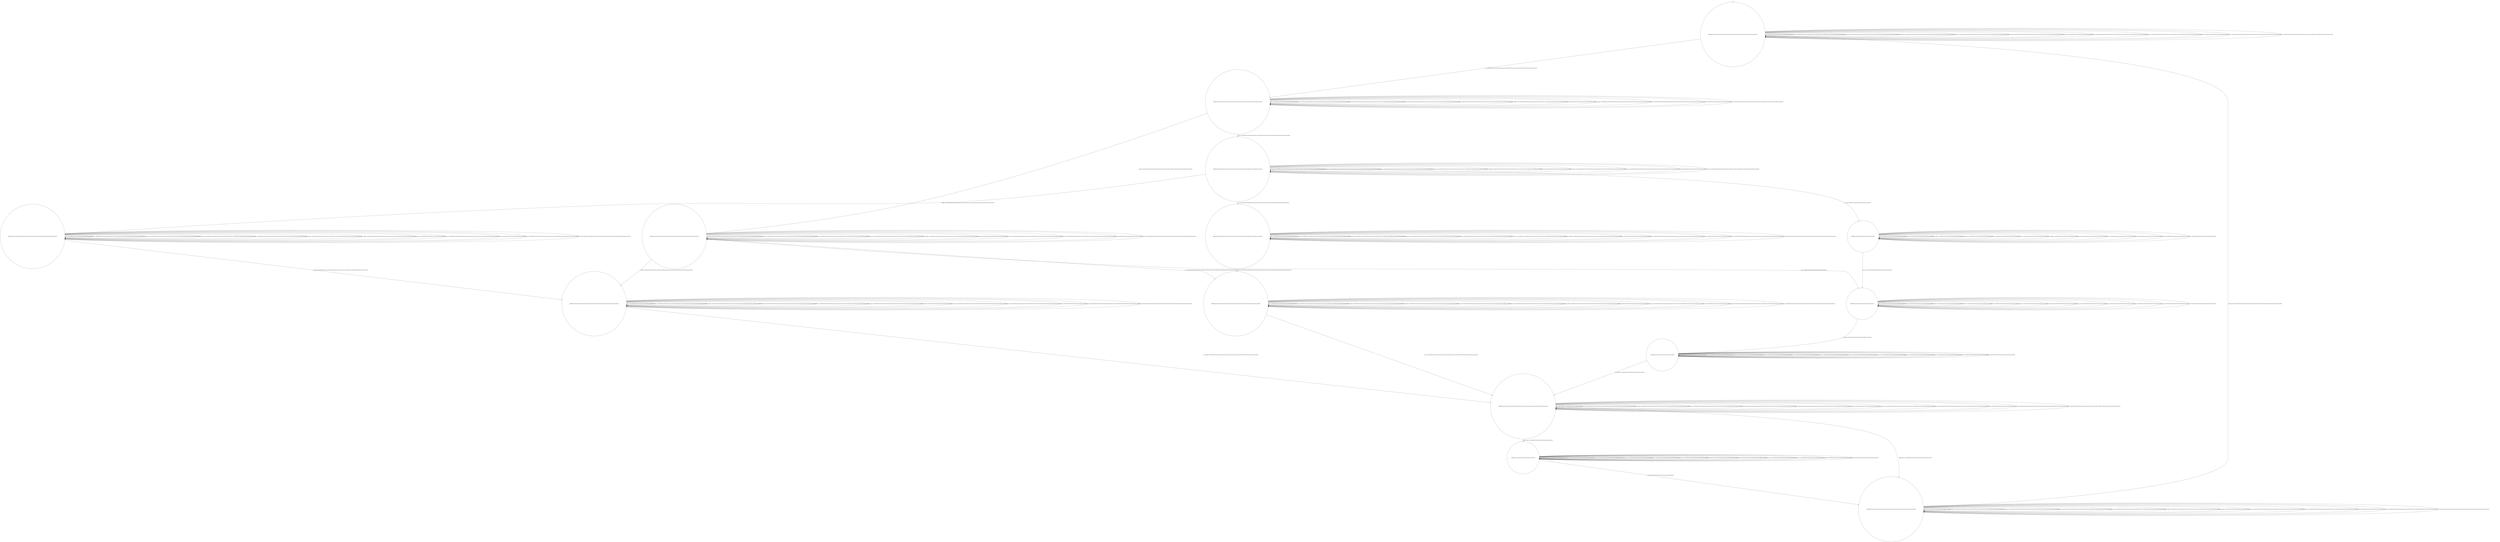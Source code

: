 digraph g {
	edge [lblstyle="above, sloped"];
	s0 [shape="circle" label="0@[((EUR and COF and TEA and CAP and TON and not DOL) or (EUR and COF and TEA and not DOL and not TON and not CAP))]"];
	s1 [shape="circle" label="1@[((EUR and COF and TEA and not DOL and not TON and not CAP) or (EUR and COF and TEA and CAP and TON and not DOL))]"];
	s2 [shape="circle" label="2@[((EUR and COF and TEA and not DOL and not TON and not CAP) or (EUR and COF and TEA and CAP and TON and not DOL))]"];
	s3 [shape="circle" label="3@[((EUR and COF and TEA and not DOL and not TON and not CAP) or (EUR and COF and TEA and CAP and TON and not DOL))]"];
	s4 [shape="circle" label="4@[((EUR and COF and TEA and CAP and TON and not DOL))]"];
	s5 [shape="circle" label="5@[((EUR and COF and TEA and not DOL and not TON and not CAP) or (EUR and COF and TEA and CAP and TON and not DOL))]"];
	s6 [shape="circle" label="6@[((EUR and COF and TEA and not DOL and not TON and not CAP) or (EUR and COF and TEA and CAP and TON and not DOL))]"];
	s7 [shape="circle" label="7@[((EUR and COF and TEA and CAP and TON and not DOL))]"];
	s8 [shape="circle" label="8@[((EUR and COF and TEA and not DOL and not TON and not CAP) or (EUR and COF and TEA and CAP and TON and not DOL))]"];
	s9 [shape="circle" label="9@[((EUR and COF and TEA and not DOL and not TON and not CAP) or (EUR and COF and TEA and CAP and TON and not DOL))]"];
	s10 [shape="circle" label="10@[((EUR and COF and TEA and not DOL and not TON and not CAP) or (EUR and COF and TEA and CAP and TON and not DOL))]"];
	s11 [shape="circle" label="11@[((EUR and COF and TEA and CAP and TON and not DOL))]"];
	s12 [shape="circle" label="12@[((EUR and COF and TEA and CAP and TON and not DOL))]"];
	s13 [shape="circle" label="13@[((EUR and COF and TEA and not DOL and not TON and not CAP) or (EUR and COF and TEA and CAP and TON and not DOL))]"];
	s0 -> s0 [label="cap / nok() [((EUR and COF and TEA and CAP and TON and not DOL))]"];
	s0 -> s0 [label="coffee / nok() [((EUR and COF and TEA and not DOL and not TON and not CAP) or (EUR and COF and TEA and CAP and TON and not DOL))]"];
	s0 -> s0 [label="cup_taken / nok() [((EUR and COF and TEA and not DOL and not TON and not CAP) or (EUR and COF and TEA and CAP and TON and not DOL))]"];
	s0 -> s0 [label="display_done / nok() [((EUR and COF and TEA and not DOL and not TON and not CAP) or (EUR and COF and TEA and CAP and TON and not DOL))]"];
	s0 -> s1 [label="euro / ok() [((EUR and COF and TEA and not DOL and not TON and not CAP) or (EUR and COF and TEA and CAP and TON and not DOL))]"];
	s0 -> s0 [label="no_sugar / nok() [((EUR and COF and TEA and not DOL and not TON and not CAP) or (EUR and COF and TEA and CAP and TON and not DOL))]"];
	s0 -> s0 [label="pour_coffee / nok() [((EUR and COF and TEA and not DOL and not TON and not CAP) or (EUR and COF and TEA and CAP and TON and not DOL))]"];
	s0 -> s0 [label="pour_milk / nok() [((EUR and COF and TEA and CAP and TON and not DOL))]"];
	s0 -> s0 [label="pour_sugar / nok() [((EUR and COF and TEA and not DOL and not TON and not CAP) or (EUR and COF and TEA and CAP and TON and not DOL))]"];
	s0 -> s0 [label="pour_tea / nok() [((EUR and COF and TEA and not DOL and not TON and not CAP) or (EUR and COF and TEA and CAP and TON and not DOL))]"];
	s0 -> s0 [label="ring / nok() [((EUR and COF and TEA and CAP and TON and not DOL))]"];
	s0 -> s0 [label="sugar / nok() [((EUR and COF and TEA and not DOL and not TON and not CAP) or (EUR and COF and TEA and CAP and TON and not DOL))]"];
	s0 -> s0 [label="tea / nok() [((EUR and COF and TEA and not DOL and not TON and not CAP) or (EUR and COF and TEA and CAP and TON and not DOL))]"];
	s1 -> s1 [label="cap / nok() [((EUR and COF and TEA and CAP and TON and not DOL))]"];
	s1 -> s1 [label="coffee / nok() [((EUR and COF and TEA and not DOL and not TON and not CAP) or (EUR and COF and TEA and CAP and TON and not DOL))]"];
	s1 -> s1 [label="cup_taken / nok() [((EUR and COF and TEA and not DOL and not TON and not CAP) or (EUR and COF and TEA and CAP and TON and not DOL))]"];
	s1 -> s1 [label="display_done / nok() [((EUR and COF and TEA and not DOL and not TON and not CAP) or (EUR and COF and TEA and CAP and TON and not DOL))]"];
	s1 -> s1 [label="euro / nok() [((EUR and COF and TEA and not DOL and not TON and not CAP) or (EUR and COF and TEA and CAP and TON and not DOL))]"];
	s1 -> s2 [label="no_sugar / ok() [((EUR and COF and TEA and not DOL and not TON and not CAP) or (EUR and COF and TEA and CAP and TON and not DOL))]"];
	s1 -> s1 [label="pour_coffee / nok() [((EUR and COF and TEA and not DOL and not TON and not CAP) or (EUR and COF and TEA and CAP and TON and not DOL))]"];
	s1 -> s1 [label="pour_milk / nok() [((EUR and COF and TEA and CAP and TON and not DOL))]"];
	s1 -> s1 [label="pour_sugar / nok() [((EUR and COF and TEA and not DOL and not TON and not CAP) or (EUR and COF and TEA and CAP and TON and not DOL))]"];
	s1 -> s1 [label="pour_tea / nok() [((EUR and COF and TEA and not DOL and not TON and not CAP) or (EUR and COF and TEA and CAP and TON and not DOL))]"];
	s1 -> s1 [label="ring / nok() [((EUR and COF and TEA and CAP and TON and not DOL))]"];
	s1 -> s3 [label="sugar / ok() [((EUR and COF and TEA and not DOL and not TON and not CAP) or (EUR and COF and TEA and CAP and TON and not DOL))]"];
	s1 -> s1 [label="tea / nok() [((EUR and COF and TEA and not DOL and not TON and not CAP) or (EUR and COF and TEA and CAP and TON and not DOL))]"];
	s2 -> s7 [label="cap / ok() [((EUR and COF and TEA and CAP and TON and not DOL))]"];
	s2 -> s8 [label="coffee / ok() [((EUR and COF and TEA and not DOL and not TON and not CAP) or (EUR and COF and TEA and CAP and TON and not DOL))]"];
	s2 -> s2 [label="cup_taken / nok() [((EUR and COF and TEA and not DOL and not TON and not CAP) or (EUR and COF and TEA and CAP and TON and not DOL))]"];
	s2 -> s2 [label="display_done / nok() [((EUR and COF and TEA and not DOL and not TON and not CAP) or (EUR and COF and TEA and CAP and TON and not DOL))]"];
	s2 -> s2 [label="euro / nok() [((EUR and COF and TEA and not DOL and not TON and not CAP) or (EUR and COF and TEA and CAP and TON and not DOL))]"];
	s2 -> s2 [label="no_sugar / nok() [((EUR and COF and TEA and not DOL and not TON and not CAP) or (EUR and COF and TEA and CAP and TON and not DOL))]"];
	s2 -> s2 [label="pour_coffee / nok() [((EUR and COF and TEA and not DOL and not TON and not CAP) or (EUR and COF and TEA and CAP and TON and not DOL))]"];
	s2 -> s2 [label="pour_milk / nok() [((EUR and COF and TEA and CAP and TON and not DOL))]"];
	s2 -> s2 [label="pour_sugar / nok() [((EUR and COF and TEA and not DOL and not TON and not CAP) or (EUR and COF and TEA and CAP and TON and not DOL))]"];
	s2 -> s2 [label="pour_tea / nok() [((EUR and COF and TEA and not DOL and not TON and not CAP) or (EUR and COF and TEA and CAP and TON and not DOL))]"];
	s2 -> s2 [label="ring / nok() [((EUR and COF and TEA and CAP and TON and not DOL))]"];
	s2 -> s2 [label="sugar / void() [((EUR and COF and TEA and not DOL and not TON and not CAP) or (EUR and COF and TEA and CAP and TON and not DOL))]"];
	s2 -> s9 [label="tea / ok() [((EUR and COF and TEA and not DOL and not TON and not CAP) or (EUR and COF and TEA and CAP and TON and not DOL))]"];
	s3 -> s4 [label="cap / ok() [((EUR and COF and TEA and CAP and TON and not DOL))]"];
	s3 -> s5 [label="coffee / ok() [((EUR and COF and TEA and not DOL and not TON and not CAP) or (EUR and COF and TEA and CAP and TON and not DOL))]"];
	s3 -> s3 [label="cup_taken / nok() [((EUR and COF and TEA and not DOL and not TON and not CAP) or (EUR and COF and TEA and CAP and TON and not DOL))]"];
	s3 -> s3 [label="display_done / nok() [((EUR and COF and TEA and not DOL and not TON and not CAP) or (EUR and COF and TEA and CAP and TON and not DOL))]"];
	s3 -> s3 [label="euro / nok() [((EUR and COF and TEA and not DOL and not TON and not CAP) or (EUR and COF and TEA and CAP and TON and not DOL))]"];
	s3 -> s3 [label="no_sugar / void() [((EUR and COF and TEA and not DOL and not TON and not CAP) or (EUR and COF and TEA and CAP and TON and not DOL))]"];
	s3 -> s3 [label="pour_coffee / nok() [((EUR and COF and TEA and not DOL and not TON and not CAP) or (EUR and COF and TEA and CAP and TON and not DOL))]"];
	s3 -> s3 [label="pour_milk / nok() [((EUR and COF and TEA and CAP and TON and not DOL))]"];
	s3 -> s3 [label="pour_sugar / nok() [((EUR and COF and TEA and not DOL and not TON and not CAP) or (EUR and COF and TEA and CAP and TON and not DOL))]"];
	s3 -> s3 [label="pour_tea / nok() [((EUR and COF and TEA and not DOL and not TON and not CAP) or (EUR and COF and TEA and CAP and TON and not DOL))]"];
	s3 -> s3 [label="ring / nok() [((EUR and COF and TEA and CAP and TON and not DOL))]"];
	s3 -> s3 [label="sugar / nok() [((EUR and COF and TEA and not DOL and not TON and not CAP) or (EUR and COF and TEA and CAP and TON and not DOL))]"];
	s3 -> s6 [label="tea / ok() [((EUR and COF and TEA and not DOL and not TON and not CAP) or (EUR and COF and TEA and CAP and TON and not DOL))]"];
	s4 -> s4 [label="cap / nok() [((EUR and COF and TEA and CAP and TON and not DOL))]"];
	s4 -> s4 [label="coffee / void() [((EUR and COF and TEA and CAP and TON and not DOL))]"];
	s4 -> s4 [label="cup_taken / nok() [((EUR and COF and TEA and CAP and TON and not DOL))]"];
	s4 -> s4 [label="display_done / nok() [((EUR and COF and TEA and CAP and TON and not DOL))]"];
	s4 -> s4 [label="euro / nok() [((EUR and COF and TEA and CAP and TON and not DOL))]"];
	s4 -> s4 [label="no_sugar / nok() [((EUR and COF and TEA and CAP and TON and not DOL))]"];
	s4 -> s4 [label="pour_coffee / nok() [((EUR and COF and TEA and CAP and TON and not DOL))]"];
	s4 -> s4 [label="pour_milk / nok() [((EUR and COF and TEA and CAP and TON and not DOL))]"];
	s4 -> s7 [label="pour_sugar / ok() [((EUR and COF and TEA and CAP and TON and not DOL))]"];
	s4 -> s4 [label="pour_tea / nok() [((EUR and COF and TEA and CAP and TON and not DOL))]"];
	s4 -> s4 [label="ring / nok() [((EUR and COF and TEA and CAP and TON and not DOL))]"];
	s4 -> s4 [label="sugar / nok() [((EUR and COF and TEA and CAP and TON and not DOL))]"];
	s4 -> s4 [label="tea / void() [((EUR and COF and TEA and CAP and TON and not DOL))]"];
	s5 -> s5 [label="cap / void() [((EUR and COF and TEA and CAP and TON and not DOL))]"];
	s5 -> s5 [label="coffee / nok() [((EUR and COF and TEA and not DOL and not TON and not CAP) or (EUR and COF and TEA and CAP and TON and not DOL))]"];
	s5 -> s5 [label="cup_taken / nok() [((EUR and COF and TEA and not DOL and not TON and not CAP) or (EUR and COF and TEA and CAP and TON and not DOL))]"];
	s5 -> s5 [label="display_done / nok() [((EUR and COF and TEA and not DOL and not TON and not CAP) or (EUR and COF and TEA and CAP and TON and not DOL))]"];
	s5 -> s5 [label="euro / nok() [((EUR and COF and TEA and not DOL and not TON and not CAP) or (EUR and COF and TEA and CAP and TON and not DOL))]"];
	s5 -> s5 [label="no_sugar / nok() [((EUR and COF and TEA and not DOL and not TON and not CAP) or (EUR and COF and TEA and CAP and TON and not DOL))]"];
	s5 -> s5 [label="pour_coffee / nok() [((EUR and COF and TEA and not DOL and not TON and not CAP) or (EUR and COF and TEA and CAP and TON and not DOL))]"];
	s5 -> s5 [label="pour_milk / nok() [((EUR and COF and TEA and CAP and TON and not DOL))]"];
	s5 -> s8 [label="pour_sugar / ok() [((EUR and COF and TEA and not DOL and not TON and not CAP) or (EUR and COF and TEA and CAP and TON and not DOL))]"];
	s5 -> s5 [label="pour_tea / nok() [((EUR and COF and TEA and not DOL and not TON and not CAP) or (EUR and COF and TEA and CAP and TON and not DOL))]"];
	s5 -> s5 [label="ring / nok() [((EUR and COF and TEA and CAP and TON and not DOL))]"];
	s5 -> s5 [label="sugar / nok() [((EUR and COF and TEA and not DOL and not TON and not CAP) or (EUR and COF and TEA and CAP and TON and not DOL))]"];
	s5 -> s5 [label="tea / void() [((EUR and COF and TEA and not DOL and not TON and not CAP) or (EUR and COF and TEA and CAP and TON and not DOL))]"];
	s6 -> s6 [label="cap / void() [((EUR and COF and TEA and CAP and TON and not DOL))]"];
	s6 -> s6 [label="coffee / void() [((EUR and COF and TEA and not DOL and not TON and not CAP) or (EUR and COF and TEA and CAP and TON and not DOL))]"];
	s6 -> s6 [label="cup_taken / nok() [((EUR and COF and TEA and not DOL and not TON and not CAP) or (EUR and COF and TEA and CAP and TON and not DOL))]"];
	s6 -> s6 [label="display_done / nok() [((EUR and COF and TEA and not DOL and not TON and not CAP) or (EUR and COF and TEA and CAP and TON and not DOL))]"];
	s6 -> s6 [label="euro / nok() [((EUR and COF and TEA and not DOL and not TON and not CAP) or (EUR and COF and TEA and CAP and TON and not DOL))]"];
	s6 -> s6 [label="no_sugar / nok() [((EUR and COF and TEA and not DOL and not TON and not CAP) or (EUR and COF and TEA and CAP and TON and not DOL))]"];
	s6 -> s6 [label="pour_coffee / nok() [((EUR and COF and TEA and not DOL and not TON and not CAP) or (EUR and COF and TEA and CAP and TON and not DOL))]"];
	s6 -> s6 [label="pour_milk / nok() [((EUR and COF and TEA and CAP and TON and not DOL))]"];
	s6 -> s9 [label="pour_sugar / ok() [((EUR and COF and TEA and not DOL and not TON and not CAP) or (EUR and COF and TEA and CAP and TON and not DOL))]"];
	s6 -> s6 [label="pour_tea / nok() [((EUR and COF and TEA and not DOL and not TON and not CAP) or (EUR and COF and TEA and CAP and TON and not DOL))]"];
	s6 -> s6 [label="ring / nok() [((EUR and COF and TEA and CAP and TON and not DOL))]"];
	s6 -> s6 [label="sugar / nok() [((EUR and COF and TEA and not DOL and not TON and not CAP) or (EUR and COF and TEA and CAP and TON and not DOL))]"];
	s6 -> s6 [label="tea / nok() [((EUR and COF and TEA and not DOL and not TON and not CAP) or (EUR and COF and TEA and CAP and TON and not DOL))]"];
	s7 -> s7 [label="cap / nok() [((EUR and COF and TEA and CAP and TON and not DOL))]"];
	s7 -> s7 [label="coffee / void() [((EUR and COF and TEA and CAP and TON and not DOL))]"];
	s7 -> s7 [label="cup_taken / nok() [((EUR and COF and TEA and CAP and TON and not DOL))]"];
	s7 -> s7 [label="display_done / nok() [((EUR and COF and TEA and CAP and TON and not DOL))]"];
	s7 -> s7 [label="euro / nok() [((EUR and COF and TEA and CAP and TON and not DOL))]"];
	s7 -> s7 [label="no_sugar / nok() [((EUR and COF and TEA and CAP and TON and not DOL))]"];
	s7 -> s7 [label="pour_coffee / nok() [((EUR and COF and TEA and CAP and TON and not DOL))]"];
	s7 -> s11 [label="pour_milk / ok() [((EUR and COF and TEA and CAP and TON and not DOL))]"];
	s7 -> s7 [label="pour_sugar / nok() [((EUR and COF and TEA and CAP and TON and not DOL))]"];
	s7 -> s7 [label="pour_tea / nok() [((EUR and COF and TEA and CAP and TON and not DOL))]"];
	s7 -> s7 [label="ring / nok() [((EUR and COF and TEA and CAP and TON and not DOL))]"];
	s7 -> s7 [label="sugar / nok() [((EUR and COF and TEA and CAP and TON and not DOL))]"];
	s7 -> s7 [label="tea / void() [((EUR and COF and TEA and CAP and TON and not DOL))]"];
	s8 -> s8 [label="cap / void() [((EUR and COF and TEA and CAP and TON and not DOL))]"];
	s8 -> s8 [label="coffee / nok() [((EUR and COF and TEA and not DOL and not TON and not CAP) or (EUR and COF and TEA and CAP and TON and not DOL))]"];
	s8 -> s8 [label="cup_taken / nok() [((EUR and COF and TEA and not DOL and not TON and not CAP) or (EUR and COF and TEA and CAP and TON and not DOL))]"];
	s8 -> s8 [label="display_done / nok() [((EUR and COF and TEA and not DOL and not TON and not CAP) or (EUR and COF and TEA and CAP and TON and not DOL))]"];
	s8 -> s8 [label="euro / nok() [((EUR and COF and TEA and not DOL and not TON and not CAP) or (EUR and COF and TEA and CAP and TON and not DOL))]"];
	s8 -> s8 [label="no_sugar / nok() [((EUR and COF and TEA and not DOL and not TON and not CAP) or (EUR and COF and TEA and CAP and TON and not DOL))]"];
	s8 -> s10 [label="pour_coffee / ok() [((EUR and COF and TEA and not DOL and not TON and not CAP) or (EUR and COF and TEA and CAP and TON and not DOL))]"];
	s8 -> s8 [label="pour_milk / nok() [((EUR and COF and TEA and CAP and TON and not DOL))]"];
	s8 -> s8 [label="pour_sugar / nok() [((EUR and COF and TEA and not DOL and not TON and not CAP) or (EUR and COF and TEA and CAP and TON and not DOL))]"];
	s8 -> s8 [label="pour_tea / nok() [((EUR and COF and TEA and not DOL and not TON and not CAP) or (EUR and COF and TEA and CAP and TON and not DOL))]"];
	s8 -> s8 [label="ring / nok() [((EUR and COF and TEA and CAP and TON and not DOL))]"];
	s8 -> s8 [label="sugar / nok() [((EUR and COF and TEA and not DOL and not TON and not CAP) or (EUR and COF and TEA and CAP and TON and not DOL))]"];
	s8 -> s8 [label="tea / void() [((EUR and COF and TEA and not DOL and not TON and not CAP) or (EUR and COF and TEA and CAP and TON and not DOL))]"];
	s9 -> s9 [label="cap / void() [((EUR and COF and TEA and CAP and TON and not DOL))]"];
	s9 -> s9 [label="coffee / void() [((EUR and COF and TEA and not DOL and not TON and not CAP) or (EUR and COF and TEA and CAP and TON and not DOL))]"];
	s9 -> s9 [label="cup_taken / nok() [((EUR and COF and TEA and not DOL and not TON and not CAP) or (EUR and COF and TEA and CAP and TON and not DOL))]"];
	s9 -> s9 [label="display_done / nok() [((EUR and COF and TEA and not DOL and not TON and not CAP) or (EUR and COF and TEA and CAP and TON and not DOL))]"];
	s9 -> s9 [label="euro / nok() [((EUR and COF and TEA and not DOL and not TON and not CAP) or (EUR and COF and TEA and CAP and TON and not DOL))]"];
	s9 -> s9 [label="no_sugar / nok() [((EUR and COF and TEA and not DOL and not TON and not CAP) or (EUR and COF and TEA and CAP and TON and not DOL))]"];
	s9 -> s9 [label="pour_coffee / nok() [((EUR and COF and TEA and not DOL and not TON and not CAP) or (EUR and COF and TEA and CAP and TON and not DOL))]"];
	s9 -> s9 [label="pour_milk / nok() [((EUR and COF and TEA and CAP and TON and not DOL))]"];
	s9 -> s9 [label="pour_sugar / nok() [((EUR and COF and TEA and not DOL and not TON and not CAP) or (EUR and COF and TEA and CAP and TON and not DOL))]"];
	s9 -> s10 [label="pour_tea / ok() [((EUR and COF and TEA and not DOL and not TON and not CAP) or (EUR and COF and TEA and CAP and TON and not DOL))]"];
	s9 -> s9 [label="ring / nok() [((EUR and COF and TEA and CAP and TON and not DOL))]"];
	s9 -> s9 [label="sugar / nok() [((EUR and COF and TEA and not DOL and not TON and not CAP) or (EUR and COF and TEA and CAP and TON and not DOL))]"];
	s9 -> s9 [label="tea / nok() [((EUR and COF and TEA and not DOL and not TON and not CAP) or (EUR and COF and TEA and CAP and TON and not DOL))]"];
	s10 -> s10 [label="cap / nok() [((EUR and COF and TEA and CAP and TON and not DOL))]"];
	s10 -> s10 [label="coffee / nok() [((EUR and COF and TEA and not DOL and not TON and not CAP) or (EUR and COF and TEA and CAP and TON and not DOL))]"];
	s10 -> s10 [label="cup_taken / nok() [((EUR and COF and TEA and not DOL and not TON and not CAP) or (EUR and COF and TEA and CAP and TON and not DOL))]"];
	s10 -> s13 [label="display_done / ok() [((EUR and COF and TEA and not DOL and not TON and not CAP))]"];
	s10 -> s12 [label="display_done / ok() [((EUR and COF and TEA and CAP and TON and not DOL))]"];
	s10 -> s10 [label="euro / nok() [((EUR and COF and TEA and not DOL and not TON and not CAP) or (EUR and COF and TEA and CAP and TON and not DOL))]"];
	s10 -> s10 [label="no_sugar / nok() [((EUR and COF and TEA and not DOL and not TON and not CAP) or (EUR and COF and TEA and CAP and TON and not DOL))]"];
	s10 -> s10 [label="pour_coffee / nok() [((EUR and COF and TEA and not DOL and not TON and not CAP) or (EUR and COF and TEA and CAP and TON and not DOL))]"];
	s10 -> s10 [label="pour_milk / nok() [((EUR and COF and TEA and CAP and TON and not DOL))]"];
	s10 -> s10 [label="pour_sugar / nok() [((EUR and COF and TEA and not DOL and not TON and not CAP) or (EUR and COF and TEA and CAP and TON and not DOL))]"];
	s10 -> s10 [label="pour_tea / nok() [((EUR and COF and TEA and not DOL and not TON and not CAP) or (EUR and COF and TEA and CAP and TON and not DOL))]"];
	s10 -> s10 [label="ring / nok() [((EUR and COF and TEA and CAP and TON and not DOL))]"];
	s10 -> s10 [label="sugar / nok() [((EUR and COF and TEA and not DOL and not TON and not CAP) or (EUR and COF and TEA and CAP and TON and not DOL))]"];
	s10 -> s10 [label="tea / nok() [((EUR and COF and TEA and not DOL and not TON and not CAP) or (EUR and COF and TEA and CAP and TON and not DOL))]"];
	s11 -> s11 [label="cap / nok() [((EUR and COF and TEA and CAP and TON and not DOL))]"];
	s11 -> s11 [label="coffee / nok() [((EUR and COF and TEA and CAP and TON and not DOL))]"];
	s11 -> s11 [label="cup_taken / nok() [((EUR and COF and TEA and CAP and TON and not DOL))]"];
	s11 -> s11 [label="display_done / nok() [((EUR and COF and TEA and CAP and TON and not DOL))]"];
	s11 -> s11 [label="euro / nok() [((EUR and COF and TEA and CAP and TON and not DOL))]"];
	s11 -> s11 [label="no_sugar / nok() [((EUR and COF and TEA and CAP and TON and not DOL))]"];
	s11 -> s10 [label="pour_coffee / ok() [((EUR and COF and TEA and CAP and TON and not DOL))]"];
	s11 -> s11 [label="pour_milk / nok() [((EUR and COF and TEA and CAP and TON and not DOL))]"];
	s11 -> s11 [label="pour_sugar / nok() [((EUR and COF and TEA and CAP and TON and not DOL))]"];
	s11 -> s11 [label="pour_tea / nok() [((EUR and COF and TEA and CAP and TON and not DOL))]"];
	s11 -> s11 [label="ring / nok() [((EUR and COF and TEA and CAP and TON and not DOL))]"];
	s11 -> s11 [label="sugar / nok() [((EUR and COF and TEA and CAP and TON and not DOL))]"];
	s11 -> s11 [label="tea / nok() [((EUR and COF and TEA and CAP and TON and not DOL))]"];
	s12 -> s12 [label="cap / nok() [((EUR and COF and TEA and CAP and TON and not DOL))]"];
	s12 -> s12 [label="coffee / nok() [((EUR and COF and TEA and CAP and TON and not DOL))]"];
	s12 -> s12 [label="cup_taken / nok() [((EUR and COF and TEA and CAP and TON and not DOL))]"];
	s12 -> s12 [label="display_done / nok() [((EUR and COF and TEA and CAP and TON and not DOL))]"];
	s12 -> s12 [label="euro / nok() [((EUR and COF and TEA and CAP and TON and not DOL))]"];
	s12 -> s12 [label="no_sugar / nok() [((EUR and COF and TEA and CAP and TON and not DOL))]"];
	s12 -> s12 [label="pour_coffee / nok() [((EUR and COF and TEA and CAP and TON and not DOL))]"];
	s12 -> s12 [label="pour_milk / nok() [((EUR and COF and TEA and CAP and TON and not DOL))]"];
	s12 -> s12 [label="pour_sugar / nok() [((EUR and COF and TEA and CAP and TON and not DOL))]"];
	s12 -> s12 [label="pour_tea / nok() [((EUR and COF and TEA and CAP and TON and not DOL))]"];
	s12 -> s13 [label="ring / ok() [((EUR and COF and TEA and CAP and TON and not DOL))]"];
	s12 -> s12 [label="sugar / nok() [((EUR and COF and TEA and CAP and TON and not DOL))]"];
	s12 -> s12 [label="tea / nok() [((EUR and COF and TEA and CAP and TON and not DOL))]"];
	s13 -> s13 [label="cap / nok() [((EUR and COF and TEA and CAP and TON and not DOL))]"];
	s13 -> s13 [label="coffee / nok() [((EUR and COF and TEA and not DOL and not TON and not CAP) or (EUR and COF and TEA and CAP and TON and not DOL))]"];
	s13 -> s0 [label="cup_taken / ok() [((EUR and COF and TEA and not DOL and not TON and not CAP) or (EUR and COF and TEA and CAP and TON and not DOL))]"];
	s13 -> s13 [label="display_done / nok() [((EUR and COF and TEA and not DOL and not TON and not CAP) or (EUR and COF and TEA and CAP and TON and not DOL))]"];
	s13 -> s13 [label="euro / nok() [((EUR and COF and TEA and not DOL and not TON and not CAP) or (EUR and COF and TEA and CAP and TON and not DOL))]"];
	s13 -> s13 [label="no_sugar / nok() [((EUR and COF and TEA and not DOL and not TON and not CAP) or (EUR and COF and TEA and CAP and TON and not DOL))]"];
	s13 -> s13 [label="pour_coffee / nok() [((EUR and COF and TEA and not DOL and not TON and not CAP) or (EUR and COF and TEA and CAP and TON and not DOL))]"];
	s13 -> s13 [label="pour_milk / nok() [((EUR and COF and TEA and CAP and TON and not DOL))]"];
	s13 -> s13 [label="pour_sugar / nok() [((EUR and COF and TEA and not DOL and not TON and not CAP) or (EUR and COF and TEA and CAP and TON and not DOL))]"];
	s13 -> s13 [label="pour_tea / nok() [((EUR and COF and TEA and not DOL and not TON and not CAP) or (EUR and COF and TEA and CAP and TON and not DOL))]"];
	s13 -> s13 [label="ring / nok() [((EUR and COF and TEA and CAP and TON and not DOL))]"];
	s13 -> s13 [label="sugar / nok() [((EUR and COF and TEA and not DOL and not TON and not CAP) or (EUR and COF and TEA and CAP and TON and not DOL))]"];
	s13 -> s13 [label="tea / nok() [((EUR and COF and TEA and not DOL and not TON and not CAP) or (EUR and COF and TEA and CAP and TON and not DOL))]"];
	__start0 [label="" shape="none" width="0" height="0"];
	__start0 -> s0;
}